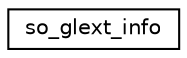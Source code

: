 digraph "Graphical Class Hierarchy"
{
 // LATEX_PDF_SIZE
  edge [fontname="Helvetica",fontsize="10",labelfontname="Helvetica",labelfontsize="10"];
  node [fontname="Helvetica",fontsize="10",shape=record];
  rankdir="LR";
  Node0 [label="so_glext_info",height=0.2,width=0.4,color="black", fillcolor="white", style="filled",URL="$structso__glext__info.html",tooltip=" "];
}
